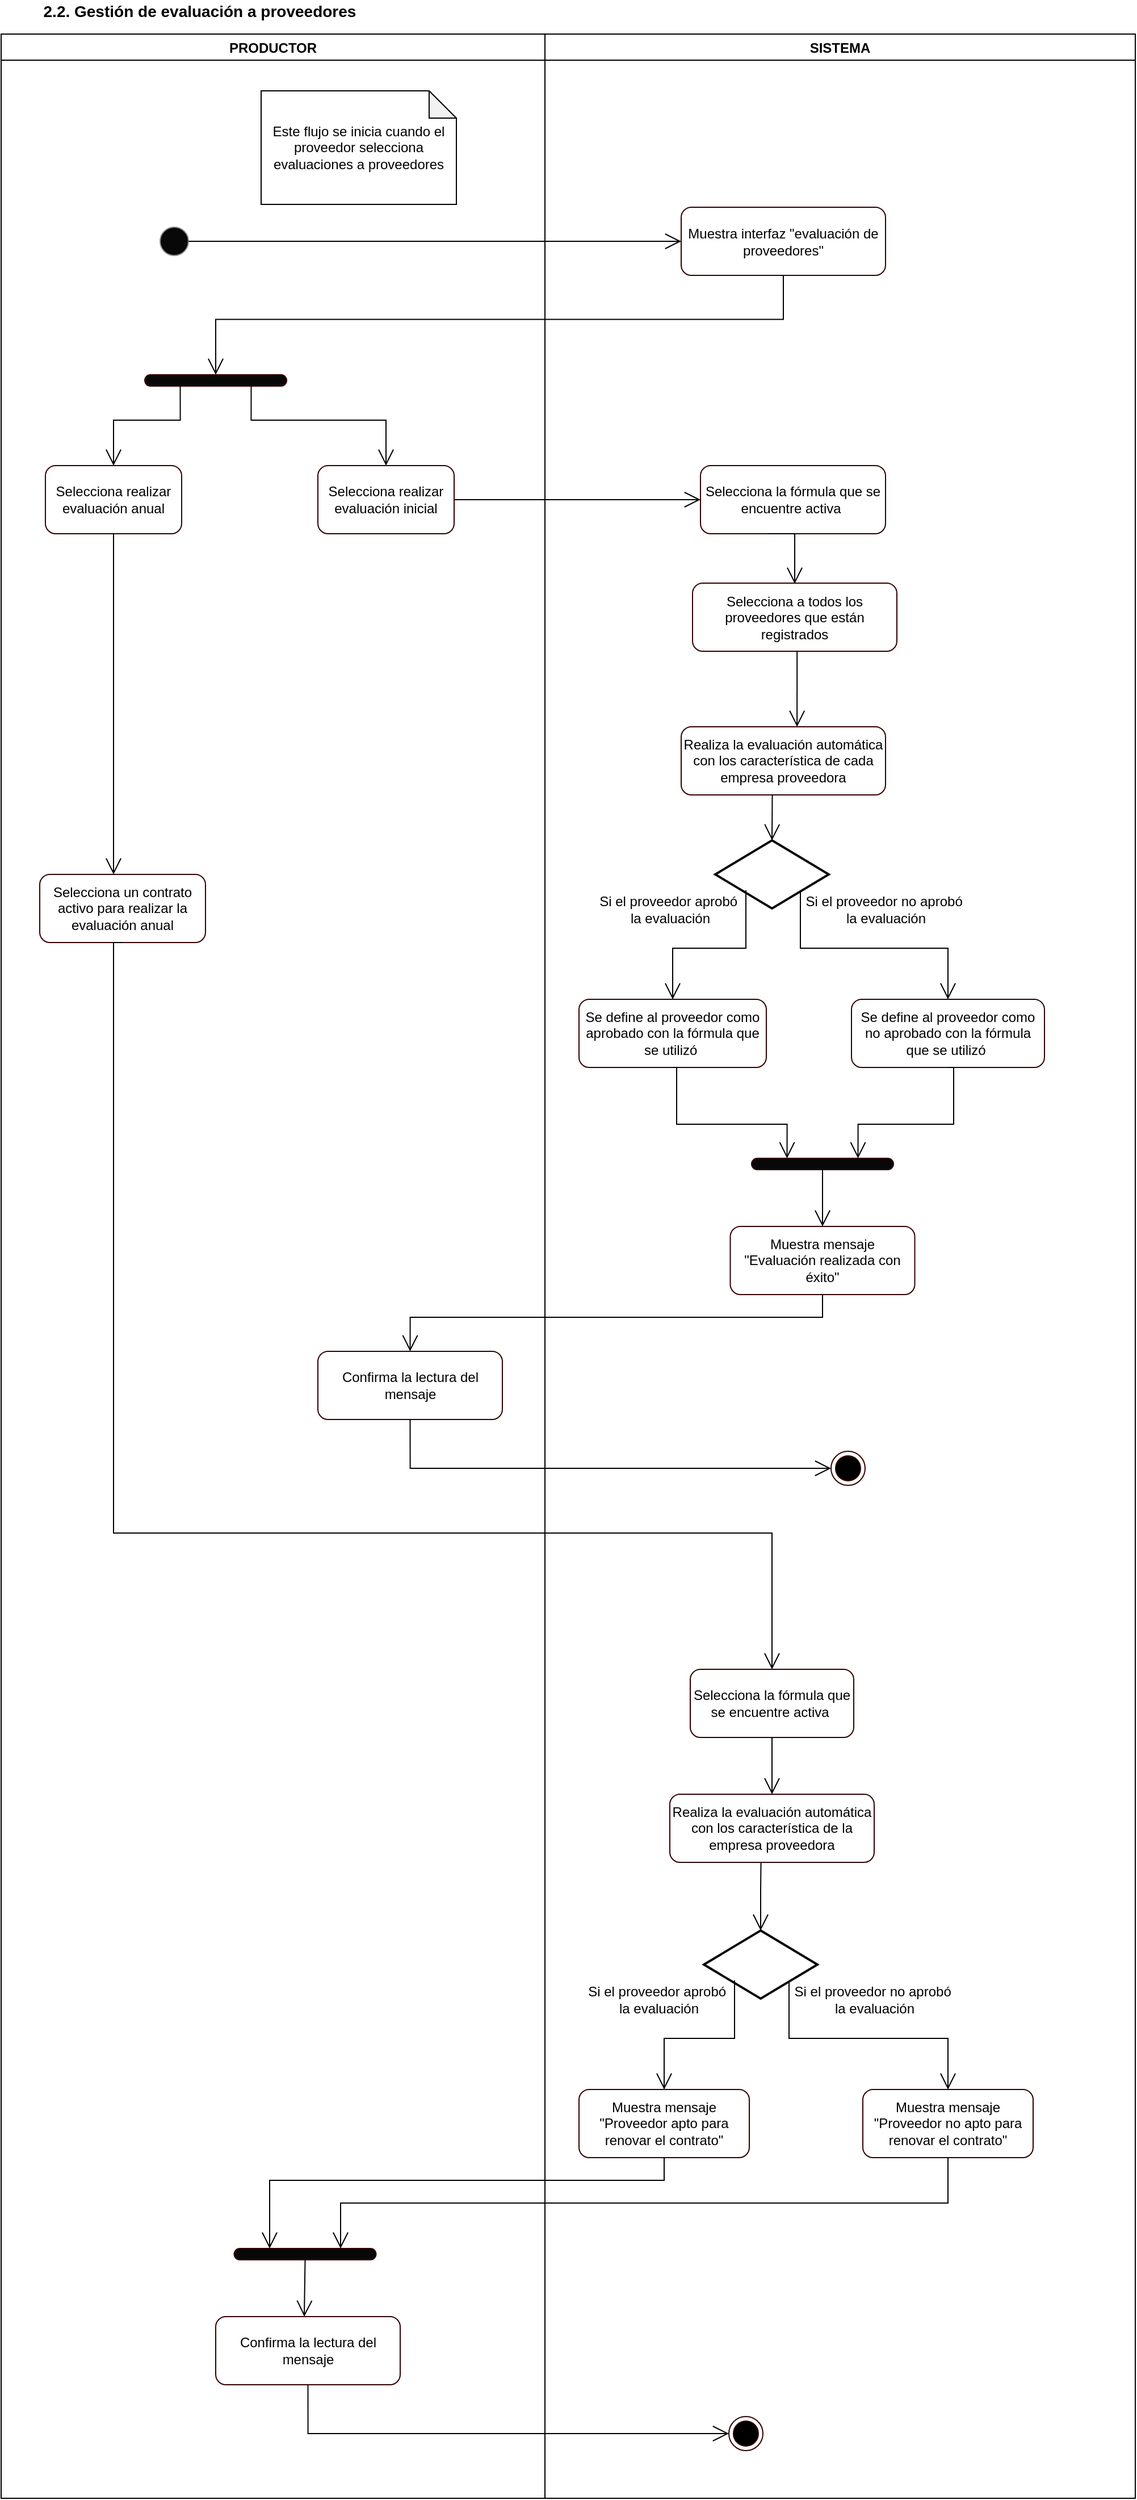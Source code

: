 <mxfile version="13.2.4" type="device"><diagram id="usdjyMedl2LyT0kTP7rD" name="Page-1"><mxGraphModel dx="898" dy="10988" grid="1" gridSize="10" guides="1" tooltips="1" connect="1" arrows="1" fold="1" page="1" pageScale="1" pageWidth="827" pageHeight="1169" math="0" shadow="0"><root><mxCell id="0"/><mxCell id="1" parent="0"/><mxCell id="cfUANLPs1cfpUvms5ylp-100" value="PRODUCTOR" style="swimlane;gradientColor=none;" parent="1" vertex="1"><mxGeometry x="41" y="-10480" width="479" height="2170" as="geometry"/></mxCell><mxCell id="cfUANLPs1cfpUvms5ylp-101" value="" style="ellipse;whiteSpace=wrap;html=1;aspect=fixed;strokeColor=#919191;fillColor=#080808;gradientColor=none;" parent="cfUANLPs1cfpUvms5ylp-100" vertex="1"><mxGeometry x="140" y="170" width="25" height="25" as="geometry"/></mxCell><mxCell id="cfUANLPs1cfpUvms5ylp-102" value="Este flujo se inicia cuando el proveedor selecciona evaluaciones a proveedores" style="shape=note;whiteSpace=wrap;html=1;backgroundOutline=1;darkOpacity=0.05;size=24;" parent="cfUANLPs1cfpUvms5ylp-100" vertex="1"><mxGeometry x="229" y="50" width="172" height="100" as="geometry"/></mxCell><mxCell id="cfUANLPs1cfpUvms5ylp-103" value="" style="group" parent="cfUANLPs1cfpUvms5ylp-100" vertex="1" connectable="0"><mxGeometry x="29" y="300" width="417.5" height="310" as="geometry"/></mxCell><mxCell id="cfUANLPs1cfpUvms5ylp-104" value="" style="group" parent="cfUANLPs1cfpUvms5ylp-103" vertex="1" connectable="0"><mxGeometry width="417.5" height="140" as="geometry"/></mxCell><mxCell id="cfUANLPs1cfpUvms5ylp-105" value="" style="rounded=1;whiteSpace=wrap;html=1;strokeColor=#330000;fillColor=#080808;gradientColor=none;arcSize=50;" parent="cfUANLPs1cfpUvms5ylp-104" vertex="1"><mxGeometry x="97.5" width="125" height="10" as="geometry"/></mxCell><mxCell id="cfUANLPs1cfpUvms5ylp-108" style="edgeStyle=orthogonalEdgeStyle;rounded=0;orthogonalLoop=1;jettySize=auto;html=1;exitX=0.5;exitY=0;exitDx=0;exitDy=0;entryX=0.25;entryY=1;entryDx=0;entryDy=0;startArrow=open;startFill=0;startSize=12;endArrow=none;endFill=0;endSize=12;targetPerimeterSpacing=0;" parent="cfUANLPs1cfpUvms5ylp-104" source="cfUANLPs1cfpUvms5ylp-109" target="cfUANLPs1cfpUvms5ylp-105" edge="1"><mxGeometry relative="1" as="geometry"/></mxCell><mxCell id="cfUANLPs1cfpUvms5ylp-109" value="Selecciona realizar evaluación anual" style="rounded=1;whiteSpace=wrap;html=1;strokeColor=#330000;fillColor=#FFFFFF;gradientColor=none;" parent="cfUANLPs1cfpUvms5ylp-104" vertex="1"><mxGeometry x="10" y="80" width="120" height="60" as="geometry"/></mxCell><mxCell id="cfUANLPs1cfpUvms5ylp-110" style="edgeStyle=orthogonalEdgeStyle;rounded=0;orthogonalLoop=1;jettySize=auto;html=1;exitX=0.5;exitY=0;exitDx=0;exitDy=0;entryX=0.75;entryY=1;entryDx=0;entryDy=0;startArrow=open;startFill=0;startSize=12;endArrow=none;endFill=0;endSize=12;targetPerimeterSpacing=0;" parent="cfUANLPs1cfpUvms5ylp-104" source="cfUANLPs1cfpUvms5ylp-111" target="cfUANLPs1cfpUvms5ylp-105" edge="1"><mxGeometry relative="1" as="geometry"/></mxCell><mxCell id="cfUANLPs1cfpUvms5ylp-111" value="Selecciona realizar evaluación inicial" style="rounded=1;whiteSpace=wrap;html=1;strokeColor=#330000;fillColor=#FFFFFF;gradientColor=none;" parent="cfUANLPs1cfpUvms5ylp-104" vertex="1"><mxGeometry x="250" y="80" width="120" height="60" as="geometry"/></mxCell><mxCell id="cfUANLPs1cfpUvms5ylp-117" value="Confirma la lectura del mensaje" style="rounded=1;whiteSpace=wrap;html=1;strokeColor=#330000;fillColor=#FFFFFF;gradientColor=none;" parent="cfUANLPs1cfpUvms5ylp-100" vertex="1"><mxGeometry x="279" y="1160" width="162.5" height="60" as="geometry"/></mxCell><mxCell id="5qSG7HgKGf4zVU2KJ5_c-52" value="Selecciona un contrato activo para realizar la evaluación anual" style="rounded=1;whiteSpace=wrap;html=1;strokeColor=#330000;fillColor=#FFFFFF;gradientColor=none;" parent="cfUANLPs1cfpUvms5ylp-100" vertex="1"><mxGeometry x="34" y="740" width="146" height="60" as="geometry"/></mxCell><mxCell id="5qSG7HgKGf4zVU2KJ5_c-53" style="edgeStyle=orthogonalEdgeStyle;rounded=0;orthogonalLoop=1;jettySize=auto;html=1;startArrow=open;startFill=0;startSize=12;endArrow=none;endFill=0;endSize=12;targetPerimeterSpacing=0;entryX=0.5;entryY=1;entryDx=0;entryDy=0;" parent="cfUANLPs1cfpUvms5ylp-100" source="5qSG7HgKGf4zVU2KJ5_c-52" target="cfUANLPs1cfpUvms5ylp-109" edge="1"><mxGeometry relative="1" as="geometry"><mxPoint x="396.5" y="510" as="sourcePoint"/><mxPoint x="396.5" y="450" as="targetPoint"/><Array as="points"><mxPoint x="99" y="660"/><mxPoint x="99" y="660"/></Array></mxGeometry></mxCell><mxCell id="5qSG7HgKGf4zVU2KJ5_c-100" value="Confirma la lectura del mensaje" style="rounded=1;whiteSpace=wrap;html=1;strokeColor=#330000;fillColor=#FFFFFF;gradientColor=none;" parent="cfUANLPs1cfpUvms5ylp-100" vertex="1"><mxGeometry x="189" y="2010" width="162.5" height="60" as="geometry"/></mxCell><mxCell id="5qSG7HgKGf4zVU2KJ5_c-101" value="" style="rounded=1;whiteSpace=wrap;html=1;strokeColor=#330000;fillColor=#080808;gradientColor=none;arcSize=50;" parent="cfUANLPs1cfpUvms5ylp-100" vertex="1"><mxGeometry x="205.25" y="1950" width="125" height="10" as="geometry"/></mxCell><mxCell id="5qSG7HgKGf4zVU2KJ5_c-102" style="edgeStyle=orthogonalEdgeStyle;rounded=0;orthogonalLoop=1;jettySize=auto;html=1;startArrow=open;startFill=0;startSize=12;endArrow=none;endFill=0;endSize=12;targetPerimeterSpacing=0;entryX=0.5;entryY=1;entryDx=0;entryDy=0;" parent="cfUANLPs1cfpUvms5ylp-100" target="5qSG7HgKGf4zVU2KJ5_c-101" edge="1"><mxGeometry relative="1" as="geometry"><mxPoint x="267" y="2010" as="sourcePoint"/><mxPoint x="226.25" y="12430" as="targetPoint"/><Array as="points"><mxPoint x="268" y="2010"/></Array></mxGeometry></mxCell><mxCell id="5qSG7HgKGf4zVU2KJ5_c-103" value="" style="ellipse;html=1;shape=endState;fillColor=#000000;strokeColor=#330000;" parent="cfUANLPs1cfpUvms5ylp-100" vertex="1"><mxGeometry x="641" y="2098" width="30" height="30" as="geometry"/></mxCell><mxCell id="5qSG7HgKGf4zVU2KJ5_c-104" style="edgeStyle=orthogonalEdgeStyle;rounded=0;orthogonalLoop=1;jettySize=auto;html=1;exitX=0.5;exitY=1;exitDx=0;exitDy=0;entryX=0;entryY=0.5;entryDx=0;entryDy=0;endArrow=open;endFill=0;endSize=12;" parent="cfUANLPs1cfpUvms5ylp-100" source="5qSG7HgKGf4zVU2KJ5_c-100" target="5qSG7HgKGf4zVU2KJ5_c-103" edge="1"><mxGeometry relative="1" as="geometry"/></mxCell><mxCell id="cfUANLPs1cfpUvms5ylp-121" value="SISTEMA" style="swimlane;gradientColor=none;" parent="1" vertex="1"><mxGeometry x="520" y="-10480" width="520" height="2170" as="geometry"/></mxCell><mxCell id="cfUANLPs1cfpUvms5ylp-122" value="Muestra interfaz &quot;evaluación de proveedores&quot;" style="rounded=1;whiteSpace=wrap;html=1;strokeColor=#330000;fillColor=#FFFFFF;gradientColor=none;" parent="cfUANLPs1cfpUvms5ylp-121" vertex="1"><mxGeometry x="120" y="152.5" width="180" height="60" as="geometry"/></mxCell><mxCell id="cfUANLPs1cfpUvms5ylp-147" value="" style="ellipse;html=1;shape=endState;fillColor=#000000;strokeColor=#330000;" parent="cfUANLPs1cfpUvms5ylp-121" vertex="1"><mxGeometry x="252" y="1248" width="30" height="30" as="geometry"/></mxCell><mxCell id="5qSG7HgKGf4zVU2KJ5_c-9" value="Realiza la evaluación automática con los característica de cada empresa proveedora" style="rounded=1;whiteSpace=wrap;html=1;strokeColor=#330000;fillColor=#FFFFFF;gradientColor=none;" parent="cfUANLPs1cfpUvms5ylp-121" vertex="1"><mxGeometry x="120" y="610" width="180" height="60" as="geometry"/></mxCell><mxCell id="5qSG7HgKGf4zVU2KJ5_c-10" value="" style="strokeWidth=2;html=1;shape=mxgraph.flowchart.decision;whiteSpace=wrap;fillColor=#FFFFFF;gradientColor=none;" parent="cfUANLPs1cfpUvms5ylp-121" vertex="1"><mxGeometry x="150" y="710" width="100" height="60" as="geometry"/></mxCell><mxCell id="5qSG7HgKGf4zVU2KJ5_c-11" style="edgeStyle=orthogonalEdgeStyle;rounded=0;orthogonalLoop=1;jettySize=auto;html=1;exitX=0.5;exitY=0;exitDx=0;exitDy=0;entryX=0.27;entryY=0.733;entryDx=0;entryDy=0;entryPerimeter=0;startArrow=open;startFill=0;startSize=12;endArrow=none;endFill=0;endSize=12;targetPerimeterSpacing=0;" parent="cfUANLPs1cfpUvms5ylp-121" source="5qSG7HgKGf4zVU2KJ5_c-12" target="5qSG7HgKGf4zVU2KJ5_c-10" edge="1"><mxGeometry relative="1" as="geometry"/></mxCell><mxCell id="5qSG7HgKGf4zVU2KJ5_c-12" value="Se define al proveedor como aprobado con la fórmula que se utilizó&amp;nbsp;" style="rounded=1;whiteSpace=wrap;html=1;strokeColor=#330000;fillColor=#FFFFFF;gradientColor=none;" parent="cfUANLPs1cfpUvms5ylp-121" vertex="1"><mxGeometry x="30" y="850" width="165" height="60" as="geometry"/></mxCell><mxCell id="5qSG7HgKGf4zVU2KJ5_c-13" style="edgeStyle=orthogonalEdgeStyle;rounded=0;orthogonalLoop=1;jettySize=auto;html=1;exitX=0.5;exitY=0;exitDx=0;exitDy=0;entryX=0.75;entryY=0.75;entryDx=0;entryDy=0;entryPerimeter=0;startArrow=open;startFill=0;startSize=12;endArrow=none;endFill=0;endSize=12;targetPerimeterSpacing=0;" parent="cfUANLPs1cfpUvms5ylp-121" source="5qSG7HgKGf4zVU2KJ5_c-14" target="5qSG7HgKGf4zVU2KJ5_c-10" edge="1"><mxGeometry relative="1" as="geometry"/></mxCell><mxCell id="5qSG7HgKGf4zVU2KJ5_c-14" value="Se define al proveedor como no aprobado con la fórmula que se utilizó&amp;nbsp;" style="rounded=1;whiteSpace=wrap;html=1;strokeColor=#330000;fillColor=#FFFFFF;gradientColor=none;" parent="cfUANLPs1cfpUvms5ylp-121" vertex="1"><mxGeometry x="270" y="850" width="170" height="60" as="geometry"/></mxCell><mxCell id="5qSG7HgKGf4zVU2KJ5_c-16" value="Si el proveedor aprobó&amp;nbsp;&lt;br&gt;la evaluación" style="text;html=1;align=center;verticalAlign=middle;resizable=0;points=[];autosize=1;" parent="cfUANLPs1cfpUvms5ylp-121" vertex="1"><mxGeometry x="40" y="756" width="140" height="30" as="geometry"/></mxCell><mxCell id="5qSG7HgKGf4zVU2KJ5_c-18" style="edgeStyle=orthogonalEdgeStyle;rounded=0;orthogonalLoop=1;jettySize=auto;html=1;exitX=0.5;exitY=0;exitDx=0;exitDy=0;startArrow=open;startFill=0;startSize=12;endArrow=none;endFill=0;endSize=12;targetPerimeterSpacing=0;exitPerimeter=0;entryX=0.446;entryY=0.991;entryDx=0;entryDy=0;entryPerimeter=0;" parent="cfUANLPs1cfpUvms5ylp-121" source="5qSG7HgKGf4zVU2KJ5_c-10" target="5qSG7HgKGf4zVU2KJ5_c-9" edge="1"><mxGeometry relative="1" as="geometry"><mxPoint x="145.0" y="980" as="sourcePoint"/><mxPoint x="200" y="764" as="targetPoint"/><Array as="points"><mxPoint x="200" y="710"/><mxPoint x="200" y="710"/></Array></mxGeometry></mxCell><mxCell id="5qSG7HgKGf4zVU2KJ5_c-19" value="Si el proveedor no aprobó&amp;nbsp;&lt;br&gt;la evaluación" style="text;html=1;align=center;verticalAlign=middle;resizable=0;points=[];autosize=1;" parent="cfUANLPs1cfpUvms5ylp-121" vertex="1"><mxGeometry x="220" y="756" width="160" height="30" as="geometry"/></mxCell><mxCell id="5qSG7HgKGf4zVU2KJ5_c-87" value="Realiza la evaluación automática con los característica de la empresa proveedora" style="rounded=1;whiteSpace=wrap;html=1;strokeColor=#330000;fillColor=#FFFFFF;gradientColor=none;" parent="cfUANLPs1cfpUvms5ylp-121" vertex="1"><mxGeometry x="110" y="1550" width="180" height="60" as="geometry"/></mxCell><mxCell id="5qSG7HgKGf4zVU2KJ5_c-88" value="" style="strokeWidth=2;html=1;shape=mxgraph.flowchart.decision;whiteSpace=wrap;fillColor=#FFFFFF;gradientColor=none;" parent="cfUANLPs1cfpUvms5ylp-121" vertex="1"><mxGeometry x="140" y="1670" width="100" height="60" as="geometry"/></mxCell><mxCell id="5qSG7HgKGf4zVU2KJ5_c-89" style="edgeStyle=orthogonalEdgeStyle;rounded=0;orthogonalLoop=1;jettySize=auto;html=1;exitX=0.5;exitY=0;exitDx=0;exitDy=0;entryX=0.27;entryY=0.733;entryDx=0;entryDy=0;entryPerimeter=0;startArrow=open;startFill=0;startSize=12;endArrow=none;endFill=0;endSize=12;targetPerimeterSpacing=0;" parent="cfUANLPs1cfpUvms5ylp-121" source="5qSG7HgKGf4zVU2KJ5_c-98" target="5qSG7HgKGf4zVU2KJ5_c-88" edge="1"><mxGeometry relative="1" as="geometry"><mxPoint x="102.5" y="1810" as="sourcePoint"/></mxGeometry></mxCell><mxCell id="5qSG7HgKGf4zVU2KJ5_c-91" style="edgeStyle=orthogonalEdgeStyle;rounded=0;orthogonalLoop=1;jettySize=auto;html=1;exitX=0.5;exitY=0;exitDx=0;exitDy=0;entryX=0.75;entryY=0.75;entryDx=0;entryDy=0;entryPerimeter=0;startArrow=open;startFill=0;startSize=12;endArrow=none;endFill=0;endSize=12;targetPerimeterSpacing=0;" parent="cfUANLPs1cfpUvms5ylp-121" source="5qSG7HgKGf4zVU2KJ5_c-99" target="5qSG7HgKGf4zVU2KJ5_c-88" edge="1"><mxGeometry relative="1" as="geometry"><mxPoint x="345.0" y="1810" as="sourcePoint"/></mxGeometry></mxCell><mxCell id="5qSG7HgKGf4zVU2KJ5_c-93" value="Si el proveedor aprobó&amp;nbsp;&lt;br&gt;la evaluación" style="text;html=1;align=center;verticalAlign=middle;resizable=0;points=[];autosize=1;" parent="cfUANLPs1cfpUvms5ylp-121" vertex="1"><mxGeometry x="30" y="1716" width="140" height="30" as="geometry"/></mxCell><mxCell id="5qSG7HgKGf4zVU2KJ5_c-94" style="edgeStyle=orthogonalEdgeStyle;rounded=0;orthogonalLoop=1;jettySize=auto;html=1;startArrow=open;startFill=0;startSize=12;endArrow=none;endFill=0;endSize=12;targetPerimeterSpacing=0;entryX=0.446;entryY=0.991;entryDx=0;entryDy=0;entryPerimeter=0;" parent="cfUANLPs1cfpUvms5ylp-121" source="5qSG7HgKGf4zVU2KJ5_c-88" target="5qSG7HgKGf4zVU2KJ5_c-87" edge="1"><mxGeometry relative="1" as="geometry"><mxPoint x="260" y="1660" as="sourcePoint"/><mxPoint x="-330" y="12284" as="targetPoint"/><Array as="points"/></mxGeometry></mxCell><mxCell id="5qSG7HgKGf4zVU2KJ5_c-95" value="Si el proveedor no aprobó&amp;nbsp;&lt;br&gt;la evaluación" style="text;html=1;align=center;verticalAlign=middle;resizable=0;points=[];autosize=1;" parent="cfUANLPs1cfpUvms5ylp-121" vertex="1"><mxGeometry x="210" y="1716" width="160" height="30" as="geometry"/></mxCell><mxCell id="5qSG7HgKGf4zVU2KJ5_c-98" value="Muestra mensaje &quot;Proveedor apto para renovar el contrato&quot;" style="rounded=1;whiteSpace=wrap;html=1;strokeColor=#330000;fillColor=#FFFFFF;gradientColor=none;" parent="cfUANLPs1cfpUvms5ylp-121" vertex="1"><mxGeometry x="30" y="1810" width="150" height="60" as="geometry"/></mxCell><mxCell id="5qSG7HgKGf4zVU2KJ5_c-99" value="Muestra mensaje &quot;Proveedor no apto para renovar el contrato&quot;" style="rounded=1;whiteSpace=wrap;html=1;strokeColor=#330000;fillColor=#FFFFFF;gradientColor=none;" parent="cfUANLPs1cfpUvms5ylp-121" vertex="1"><mxGeometry x="280" y="1810" width="150" height="60" as="geometry"/></mxCell><mxCell id="5qSG7HgKGf4zVU2KJ5_c-60" value="Selecciona la fórmula que se encuentre activa&amp;nbsp;" style="rounded=1;whiteSpace=wrap;html=1;strokeColor=#330000;fillColor=#FFFFFF;gradientColor=none;" parent="cfUANLPs1cfpUvms5ylp-121" vertex="1"><mxGeometry x="128" y="1440" width="144" height="60" as="geometry"/></mxCell><mxCell id="5qSG7HgKGf4zVU2KJ5_c-96" style="edgeStyle=orthogonalEdgeStyle;rounded=0;orthogonalLoop=1;jettySize=auto;html=1;startArrow=open;startFill=0;startSize=12;endArrow=none;endFill=0;endSize=12;targetPerimeterSpacing=0;entryX=0.5;entryY=1;entryDx=0;entryDy=0;exitX=0.5;exitY=0;exitDx=0;exitDy=0;" parent="cfUANLPs1cfpUvms5ylp-121" source="5qSG7HgKGf4zVU2KJ5_c-87" target="5qSG7HgKGf4zVU2KJ5_c-60" edge="1"><mxGeometry relative="1" as="geometry"><mxPoint x="310.0" y="1540" as="sourcePoint"/><mxPoint x="242.0" y="1412.6" as="targetPoint"/></mxGeometry></mxCell><mxCell id="5qSG7HgKGf4zVU2KJ5_c-1" value="Selecciona la fórmula que se encuentre activa&amp;nbsp;" style="rounded=1;whiteSpace=wrap;html=1;strokeColor=#330000;fillColor=#FFFFFF;gradientColor=none;" parent="cfUANLPs1cfpUvms5ylp-121" vertex="1"><mxGeometry x="137" y="380" width="163" height="60" as="geometry"/></mxCell><mxCell id="5qSG7HgKGf4zVU2KJ5_c-2" value="Selecciona a todos los proveedores que están registrados" style="rounded=1;whiteSpace=wrap;html=1;strokeColor=#330000;fillColor=#FFFFFF;gradientColor=none;" parent="cfUANLPs1cfpUvms5ylp-121" vertex="1"><mxGeometry x="130" y="483.5" width="180" height="60" as="geometry"/></mxCell><mxCell id="5qSG7HgKGf4zVU2KJ5_c-5" style="edgeStyle=orthogonalEdgeStyle;rounded=0;orthogonalLoop=1;jettySize=auto;html=1;startArrow=open;startFill=0;startSize=12;endArrow=none;endFill=0;endSize=12;targetPerimeterSpacing=0;exitX=0.567;exitY=0;exitDx=0;exitDy=0;exitPerimeter=0;" parent="cfUANLPs1cfpUvms5ylp-121" source="5qSG7HgKGf4zVU2KJ5_c-9" edge="1"><mxGeometry relative="1" as="geometry"><mxPoint x="120" y="730" as="sourcePoint"/><mxPoint x="222" y="544" as="targetPoint"/><Array as="points"><mxPoint x="222" y="544"/></Array></mxGeometry></mxCell><mxCell id="5qSG7HgKGf4zVU2KJ5_c-22" style="edgeStyle=orthogonalEdgeStyle;rounded=0;orthogonalLoop=1;jettySize=auto;html=1;startArrow=open;startFill=0;startSize=12;endArrow=none;endFill=0;endSize=12;targetPerimeterSpacing=0;entryX=0.368;entryY=1;entryDx=0;entryDy=0;entryPerimeter=0;" parent="cfUANLPs1cfpUvms5ylp-121" target="5qSG7HgKGf4zVU2KJ5_c-1" edge="1"><mxGeometry relative="1" as="geometry"><mxPoint x="220" y="484" as="sourcePoint"/><mxPoint x="-130" y="450" as="targetPoint"/><Array as="points"><mxPoint x="220" y="440"/></Array></mxGeometry></mxCell><mxCell id="P7ZlHpU9dofMN08KA2fZ-4" value="Muestra mensaje &lt;br&gt;&quot;Evaluación realizada con éxito&quot;" style="rounded=1;whiteSpace=wrap;html=1;strokeColor=#330000;fillColor=#FFFFFF;gradientColor=none;" parent="cfUANLPs1cfpUvms5ylp-121" vertex="1"><mxGeometry x="163.25" y="1050" width="162.5" height="60" as="geometry"/></mxCell><mxCell id="cfUANLPs1cfpUvms5ylp-156" style="edgeStyle=orthogonalEdgeStyle;rounded=0;orthogonalLoop=1;jettySize=auto;html=1;exitX=1;exitY=0.5;exitDx=0;exitDy=0;entryX=0;entryY=0.5;entryDx=0;entryDy=0;endSize=12;endArrow=open;endFill=0;" parent="1" source="cfUANLPs1cfpUvms5ylp-101" target="cfUANLPs1cfpUvms5ylp-122" edge="1"><mxGeometry relative="1" as="geometry"/></mxCell><mxCell id="cfUANLPs1cfpUvms5ylp-157" style="edgeStyle=orthogonalEdgeStyle;rounded=0;orthogonalLoop=1;jettySize=auto;html=1;exitX=0.5;exitY=1;exitDx=0;exitDy=0;entryX=0.5;entryY=0;entryDx=0;entryDy=0;endArrow=open;endFill=0;endSize=12;" parent="1" source="cfUANLPs1cfpUvms5ylp-122" target="cfUANLPs1cfpUvms5ylp-105" edge="1"><mxGeometry relative="1" as="geometry"/></mxCell><mxCell id="cfUANLPs1cfpUvms5ylp-162" style="edgeStyle=orthogonalEdgeStyle;rounded=0;orthogonalLoop=1;jettySize=auto;html=1;exitX=0.5;exitY=1;exitDx=0;exitDy=0;entryX=0;entryY=0.5;entryDx=0;entryDy=0;endArrow=open;endFill=0;endSize=12;" parent="1" source="cfUANLPs1cfpUvms5ylp-117" target="cfUANLPs1cfpUvms5ylp-147" edge="1"><mxGeometry relative="1" as="geometry"/></mxCell><mxCell id="5qSG7HgKGf4zVU2KJ5_c-50" style="edgeStyle=orthogonalEdgeStyle;rounded=0;orthogonalLoop=1;jettySize=auto;html=1;startArrow=open;startFill=0;startSize=12;endArrow=none;endFill=0;endSize=12;targetPerimeterSpacing=0;entryX=0.5;entryY=1;entryDx=0;entryDy=0;exitX=0.25;exitY=0;exitDx=0;exitDy=0;" parent="1" source="5qSG7HgKGf4zVU2KJ5_c-45" target="5qSG7HgKGf4zVU2KJ5_c-12" edge="1"><mxGeometry relative="1" as="geometry"><mxPoint x="248" y="-9310" as="sourcePoint"/><mxPoint x="636.25" y="-9440" as="targetPoint"/><Array as="points"><mxPoint x="733" y="-9520"/><mxPoint x="636" y="-9520"/><mxPoint x="636" y="-9570"/></Array></mxGeometry></mxCell><mxCell id="5qSG7HgKGf4zVU2KJ5_c-51" style="edgeStyle=orthogonalEdgeStyle;rounded=0;orthogonalLoop=1;jettySize=auto;html=1;startArrow=open;startFill=0;startSize=12;endArrow=none;endFill=0;endSize=12;targetPerimeterSpacing=0;entryX=0.5;entryY=1;entryDx=0;entryDy=0;exitX=0.75;exitY=0;exitDx=0;exitDy=0;" parent="1" source="5qSG7HgKGf4zVU2KJ5_c-45" target="5qSG7HgKGf4zVU2KJ5_c-14" edge="1"><mxGeometry relative="1" as="geometry"><mxPoint x="217.5" y="-9370" as="sourcePoint"/><mxPoint x="880" y="-9440" as="targetPoint"/><Array as="points"><mxPoint x="796" y="-9520"/><mxPoint x="880" y="-9520"/><mxPoint x="880" y="-9570"/></Array></mxGeometry></mxCell><mxCell id="5qSG7HgKGf4zVU2KJ5_c-57" style="edgeStyle=orthogonalEdgeStyle;rounded=0;orthogonalLoop=1;jettySize=auto;html=1;startArrow=open;startFill=0;startSize=12;endArrow=none;endFill=0;endSize=12;targetPerimeterSpacing=0;entryX=0.5;entryY=1;entryDx=0;entryDy=0;exitX=0.5;exitY=0;exitDx=0;exitDy=0;" parent="1" source="5qSG7HgKGf4zVU2KJ5_c-60" target="5qSG7HgKGf4zVU2KJ5_c-52" edge="1"><mxGeometry relative="1" as="geometry"><mxPoint x="720" y="-9120" as="sourcePoint"/><mxPoint x="290" y="-10030" as="targetPoint"/><Array as="points"><mxPoint x="720" y="-9160"/><mxPoint x="140" y="-9160"/><mxPoint x="140" y="-9680"/></Array></mxGeometry></mxCell><mxCell id="5qSG7HgKGf4zVU2KJ5_c-105" style="edgeStyle=orthogonalEdgeStyle;rounded=0;orthogonalLoop=1;jettySize=auto;html=1;exitX=0.25;exitY=0;exitDx=0;exitDy=0;entryX=0.5;entryY=1;entryDx=0;entryDy=0;startArrow=open;startFill=0;startSize=12;endArrow=none;endFill=0;endSize=12;targetPerimeterSpacing=0;" parent="1" source="5qSG7HgKGf4zVU2KJ5_c-101" target="5qSG7HgKGf4zVU2KJ5_c-98" edge="1"><mxGeometry relative="1" as="geometry"><mxPoint x="635.0" y="-8660" as="sourcePoint"/><mxPoint x="697.0" y="-8756.02" as="targetPoint"/><Array as="points"><mxPoint x="278" y="-8590"/><mxPoint x="625" y="-8590"/></Array></mxGeometry></mxCell><mxCell id="5qSG7HgKGf4zVU2KJ5_c-106" style="edgeStyle=orthogonalEdgeStyle;rounded=0;orthogonalLoop=1;jettySize=auto;html=1;exitX=0.75;exitY=0;exitDx=0;exitDy=0;entryX=0.5;entryY=1;entryDx=0;entryDy=0;startArrow=open;startFill=0;startSize=12;endArrow=none;endFill=0;endSize=12;targetPerimeterSpacing=0;" parent="1" source="5qSG7HgKGf4zVU2KJ5_c-101" target="5qSG7HgKGf4zVU2KJ5_c-99" edge="1"><mxGeometry relative="1" as="geometry"><mxPoint x="287.5" y="-8520" as="sourcePoint"/><mxPoint x="635.0" y="-8600" as="targetPoint"/><Array as="points"><mxPoint x="340" y="-8570"/><mxPoint x="875" y="-8570"/></Array></mxGeometry></mxCell><mxCell id="cfUANLPs1cfpUvms5ylp-167" style="edgeStyle=orthogonalEdgeStyle;rounded=0;orthogonalLoop=1;jettySize=auto;html=1;startArrow=open;startFill=0;startSize=12;endArrow=none;endFill=0;endSize=12;targetPerimeterSpacing=0;entryX=1;entryY=0.5;entryDx=0;entryDy=0;" parent="1" source="5qSG7HgKGf4zVU2KJ5_c-1" target="cfUANLPs1cfpUvms5ylp-111" edge="1"><mxGeometry relative="1" as="geometry"><mxPoint x="690" y="-9960" as="sourcePoint"/><mxPoint x="280" y="-10020" as="targetPoint"/><Array as="points"><mxPoint x="610" y="-10070"/><mxPoint x="610" y="-10070"/></Array></mxGeometry></mxCell><mxCell id="5qSG7HgKGf4zVU2KJ5_c-45" value="" style="rounded=1;whiteSpace=wrap;html=1;strokeColor=#330000;fillColor=#080808;gradientColor=none;arcSize=50;" parent="1" vertex="1"><mxGeometry x="702" y="-9490" width="125" height="10" as="geometry"/></mxCell><mxCell id="P7ZlHpU9dofMN08KA2fZ-5" style="edgeStyle=orthogonalEdgeStyle;rounded=0;orthogonalLoop=1;jettySize=auto;html=1;startArrow=open;startFill=0;startSize=12;endArrow=none;endFill=0;endSize=12;targetPerimeterSpacing=0;entryX=0.5;entryY=1;entryDx=0;entryDy=0;exitX=0.5;exitY=0;exitDx=0;exitDy=0;" parent="1" source="P7ZlHpU9dofMN08KA2fZ-4" target="5qSG7HgKGf4zVU2KJ5_c-45" edge="1"><mxGeometry relative="1" as="geometry"><mxPoint x="805.75" y="-9480" as="sourcePoint"/><mxPoint x="885" y="-9560" as="targetPoint"/><Array as="points"><mxPoint x="765" y="-9440"/><mxPoint x="765" y="-9440"/></Array></mxGeometry></mxCell><mxCell id="P7ZlHpU9dofMN08KA2fZ-7" style="edgeStyle=orthogonalEdgeStyle;rounded=0;orthogonalLoop=1;jettySize=auto;html=1;startArrow=open;startFill=0;startSize=12;endArrow=none;endFill=0;endSize=12;targetPerimeterSpacing=0;entryX=0.5;entryY=1;entryDx=0;entryDy=0;exitX=0.5;exitY=0;exitDx=0;exitDy=0;" parent="1" source="cfUANLPs1cfpUvms5ylp-117" target="P7ZlHpU9dofMN08KA2fZ-4" edge="1"><mxGeometry relative="1" as="geometry"><mxPoint x="774.5" y="-9420" as="sourcePoint"/><mxPoint x="774.5" y="-9470" as="targetPoint"/><Array as="points"><mxPoint x="401" y="-9350"/><mxPoint x="765" y="-9350"/></Array></mxGeometry></mxCell><mxCell id="YO5BCar1yheoMjqMWJBz-1" value="2.2. Gestión de evaluación a proveedores" style="text;html=1;strokeColor=none;fillColor=none;align=center;verticalAlign=middle;whiteSpace=wrap;rounded=0;fontSize=14;fontStyle=1;fontFamily=Arial;" vertex="1" parent="1"><mxGeometry x="41" y="-10510" width="350" height="20" as="geometry"/></mxCell></root></mxGraphModel></diagram></mxfile>